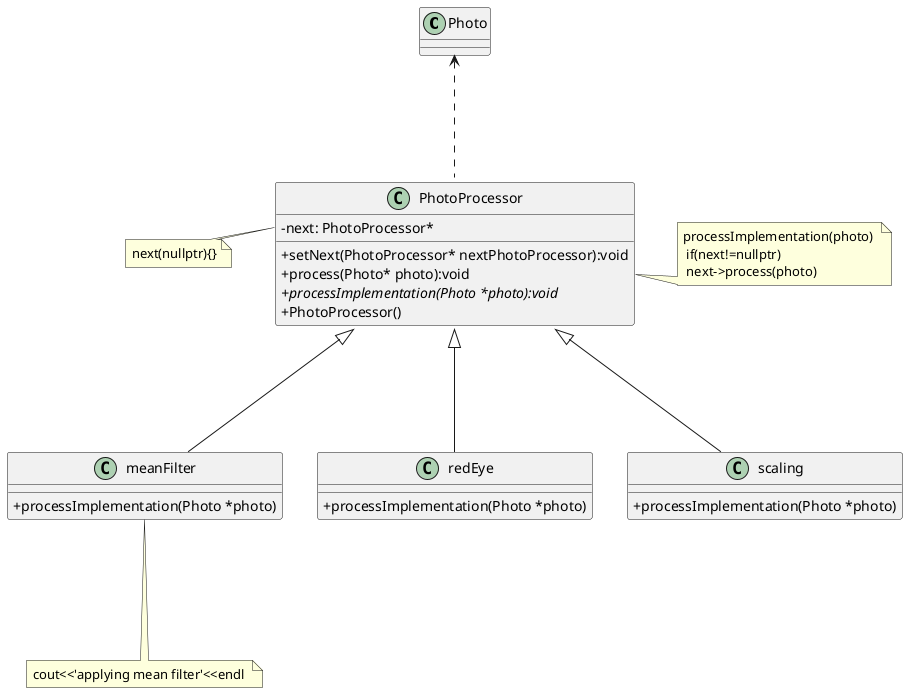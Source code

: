 @startuml
skinparam classAttributeIconSize 0

class Photo{}

class PhotoProcessor
{
-   next: PhotoProcessor*
+   setNext(PhotoProcessor* nextPhotoProcessor):void
+   process(Photo* photo):void
+   {abstract} processImplementation(Photo *photo):void
+   PhotoProcessor()
}

note "processImplementation(photo) \n if(next!=nullptr) \n next->process(photo)" as PhotoProcessorProcess

note "next(nullptr){}" as PhotoProcessorConstructor

PhotoProcessor -up..>Photo

PhotoProcessor::PhotoProcessor --left..PhotoProcessorConstructor
PhotoProcessor::process --right..PhotoProcessorProcess


class redEye
{
+processImplementation(Photo *photo)
}
class scaling
{
+processImplementation(Photo *photo)
}
class meanFilter
{
+processImplementation(Photo *photo)
}

redEye -up--|> PhotoProcessor
scaling -up--|> PhotoProcessor
meanFilter -up--|> PhotoProcessor


note "cout<<'applying mean filter'<<endl " as meanFilterprocessImplementation
meanFilterprocessImplementation -up..meanFilter::processImplementation(Photo *photo)
@enduml

